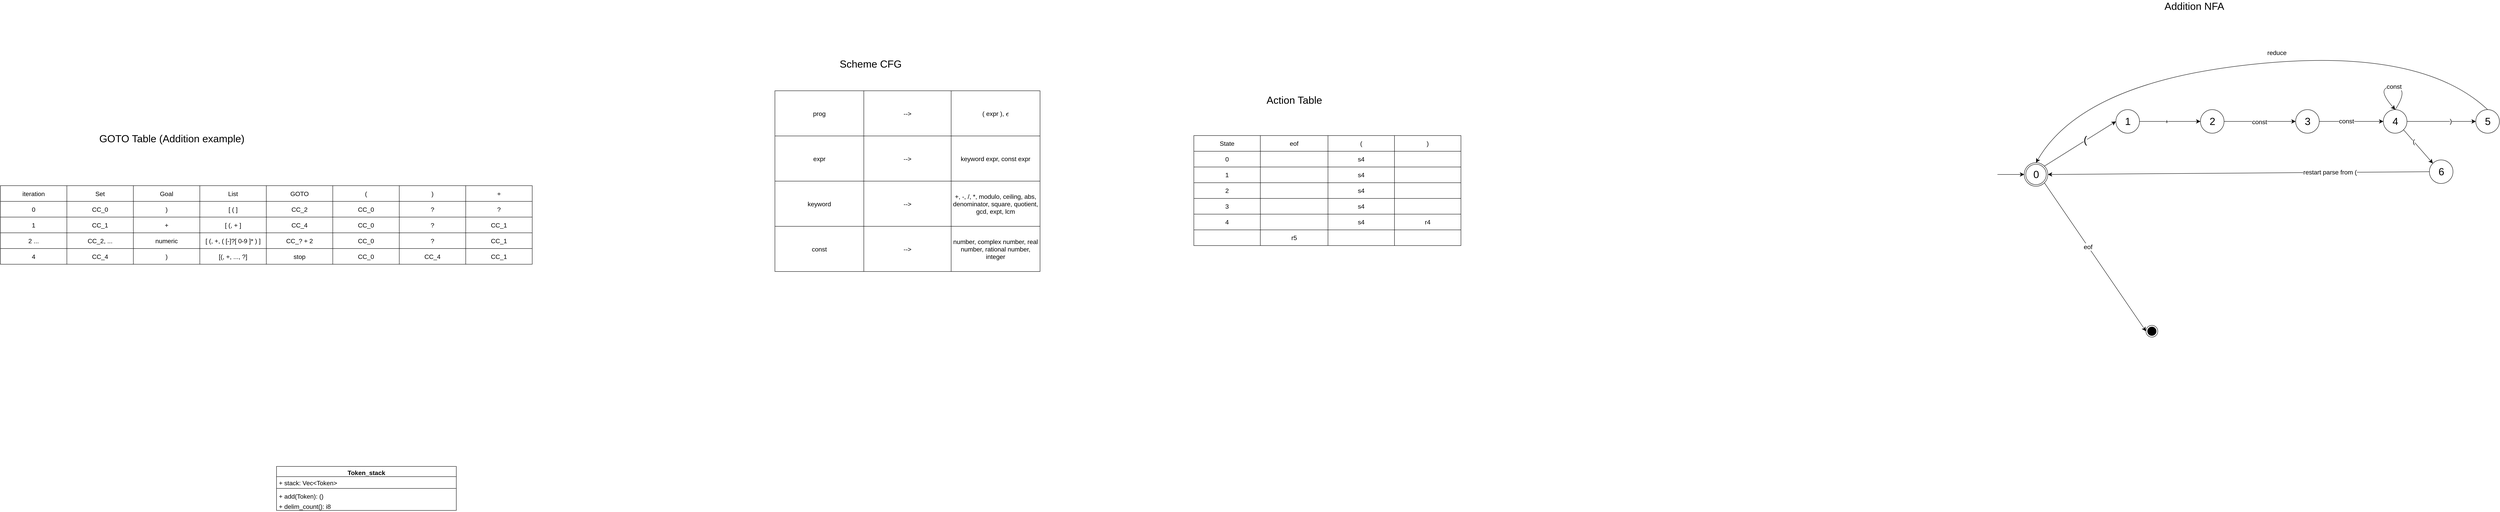 <mxfile version="20.8.16" type="device"><diagram name="Page-1" id="0PnrRARyoLUl8HwoiBnH"><mxGraphModel dx="4410" dy="1734" grid="0" gridSize="10" guides="1" tooltips="1" connect="1" arrows="1" fold="1" page="0" pageScale="1" pageWidth="850" pageHeight="1100" math="1" shadow="0"><root><mxCell id="0"/><mxCell id="1" parent="0"/><mxCell id="QZQaSFB7_D9CMIv8ihv6-2" value="" style="shape=table;startSize=0;container=1;collapsible=0;childLayout=tableLayout;fontSize=16;" parent="1" vertex="1"><mxGeometry x="-258" y="-157" width="679" height="280" as="geometry"/></mxCell><mxCell id="QZQaSFB7_D9CMIv8ihv6-3" value="" style="shape=tableRow;horizontal=0;startSize=0;swimlaneHead=0;swimlaneBody=0;strokeColor=inherit;top=0;left=0;bottom=0;right=0;collapsible=0;dropTarget=0;fillColor=none;points=[[0,0.5],[1,0.5]];portConstraint=eastwest;fontSize=16;" parent="QZQaSFB7_D9CMIv8ihv6-2" vertex="1"><mxGeometry width="679" height="40" as="geometry"/></mxCell><mxCell id="QZQaSFB7_D9CMIv8ihv6-4" value="State" style="shape=partialRectangle;html=1;whiteSpace=wrap;connectable=0;strokeColor=inherit;overflow=hidden;fillColor=none;top=0;left=0;bottom=0;right=0;pointerEvents=1;fontSize=16;" parent="QZQaSFB7_D9CMIv8ihv6-3" vertex="1"><mxGeometry width="169" height="40" as="geometry"><mxRectangle width="169" height="40" as="alternateBounds"/></mxGeometry></mxCell><mxCell id="QZQaSFB7_D9CMIv8ihv6-5" value="eof" style="shape=partialRectangle;html=1;whiteSpace=wrap;connectable=0;strokeColor=inherit;overflow=hidden;fillColor=none;top=0;left=0;bottom=0;right=0;pointerEvents=1;fontSize=16;" parent="QZQaSFB7_D9CMIv8ihv6-3" vertex="1"><mxGeometry x="169" width="172" height="40" as="geometry"><mxRectangle width="172" height="40" as="alternateBounds"/></mxGeometry></mxCell><mxCell id="QZQaSFB7_D9CMIv8ihv6-6" value="(" style="shape=partialRectangle;html=1;whiteSpace=wrap;connectable=0;strokeColor=inherit;overflow=hidden;fillColor=none;top=0;left=0;bottom=0;right=0;pointerEvents=1;fontSize=16;" parent="QZQaSFB7_D9CMIv8ihv6-3" vertex="1"><mxGeometry x="341" width="169" height="40" as="geometry"><mxRectangle width="169" height="40" as="alternateBounds"/></mxGeometry></mxCell><mxCell id="QZQaSFB7_D9CMIv8ihv6-62" value=")" style="shape=partialRectangle;html=1;whiteSpace=wrap;connectable=0;strokeColor=inherit;overflow=hidden;fillColor=none;top=0;left=0;bottom=0;right=0;pointerEvents=1;fontSize=16;" parent="QZQaSFB7_D9CMIv8ihv6-3" vertex="1"><mxGeometry x="510" width="169" height="40" as="geometry"><mxRectangle width="169" height="40" as="alternateBounds"/></mxGeometry></mxCell><mxCell id="QZQaSFB7_D9CMIv8ihv6-7" value="" style="shape=tableRow;horizontal=0;startSize=0;swimlaneHead=0;swimlaneBody=0;strokeColor=inherit;top=0;left=0;bottom=0;right=0;collapsible=0;dropTarget=0;fillColor=none;points=[[0,0.5],[1,0.5]];portConstraint=eastwest;fontSize=16;" parent="QZQaSFB7_D9CMIv8ihv6-2" vertex="1"><mxGeometry y="40" width="679" height="40" as="geometry"/></mxCell><mxCell id="QZQaSFB7_D9CMIv8ihv6-8" value="0" style="shape=partialRectangle;html=1;whiteSpace=wrap;connectable=0;strokeColor=inherit;overflow=hidden;fillColor=none;top=0;left=0;bottom=0;right=0;pointerEvents=1;fontSize=16;" parent="QZQaSFB7_D9CMIv8ihv6-7" vertex="1"><mxGeometry width="169" height="40" as="geometry"><mxRectangle width="169" height="40" as="alternateBounds"/></mxGeometry></mxCell><mxCell id="QZQaSFB7_D9CMIv8ihv6-9" value="" style="shape=partialRectangle;html=1;whiteSpace=wrap;connectable=0;strokeColor=inherit;overflow=hidden;fillColor=none;top=0;left=0;bottom=0;right=0;pointerEvents=1;fontSize=16;" parent="QZQaSFB7_D9CMIv8ihv6-7" vertex="1"><mxGeometry x="169" width="172" height="40" as="geometry"><mxRectangle width="172" height="40" as="alternateBounds"/></mxGeometry></mxCell><mxCell id="QZQaSFB7_D9CMIv8ihv6-10" value="s4" style="shape=partialRectangle;html=1;whiteSpace=wrap;connectable=0;strokeColor=inherit;overflow=hidden;fillColor=none;top=0;left=0;bottom=0;right=0;pointerEvents=1;fontSize=16;" parent="QZQaSFB7_D9CMIv8ihv6-7" vertex="1"><mxGeometry x="341" width="169" height="40" as="geometry"><mxRectangle width="169" height="40" as="alternateBounds"/></mxGeometry></mxCell><mxCell id="QZQaSFB7_D9CMIv8ihv6-63" value="" style="shape=partialRectangle;html=1;whiteSpace=wrap;connectable=0;strokeColor=inherit;overflow=hidden;fillColor=none;top=0;left=0;bottom=0;right=0;pointerEvents=1;fontSize=16;" parent="QZQaSFB7_D9CMIv8ihv6-7" vertex="1"><mxGeometry x="510" width="169" height="40" as="geometry"><mxRectangle width="169" height="40" as="alternateBounds"/></mxGeometry></mxCell><mxCell id="QZQaSFB7_D9CMIv8ihv6-11" value="" style="shape=tableRow;horizontal=0;startSize=0;swimlaneHead=0;swimlaneBody=0;strokeColor=inherit;top=0;left=0;bottom=0;right=0;collapsible=0;dropTarget=0;fillColor=none;points=[[0,0.5],[1,0.5]];portConstraint=eastwest;fontSize=16;" parent="QZQaSFB7_D9CMIv8ihv6-2" vertex="1"><mxGeometry y="80" width="679" height="40" as="geometry"/></mxCell><mxCell id="QZQaSFB7_D9CMIv8ihv6-12" value="1" style="shape=partialRectangle;html=1;whiteSpace=wrap;connectable=0;strokeColor=inherit;overflow=hidden;fillColor=none;top=0;left=0;bottom=0;right=0;pointerEvents=1;fontSize=16;" parent="QZQaSFB7_D9CMIv8ihv6-11" vertex="1"><mxGeometry width="169" height="40" as="geometry"><mxRectangle width="169" height="40" as="alternateBounds"/></mxGeometry></mxCell><mxCell id="QZQaSFB7_D9CMIv8ihv6-13" value="" style="shape=partialRectangle;html=1;whiteSpace=wrap;connectable=0;strokeColor=inherit;overflow=hidden;fillColor=none;top=0;left=0;bottom=0;right=0;pointerEvents=1;fontSize=16;" parent="QZQaSFB7_D9CMIv8ihv6-11" vertex="1"><mxGeometry x="169" width="172" height="40" as="geometry"><mxRectangle width="172" height="40" as="alternateBounds"/></mxGeometry></mxCell><mxCell id="QZQaSFB7_D9CMIv8ihv6-14" value="s4" style="shape=partialRectangle;html=1;whiteSpace=wrap;connectable=0;strokeColor=inherit;overflow=hidden;fillColor=none;top=0;left=0;bottom=0;right=0;pointerEvents=1;fontSize=16;" parent="QZQaSFB7_D9CMIv8ihv6-11" vertex="1"><mxGeometry x="341" width="169" height="40" as="geometry"><mxRectangle width="169" height="40" as="alternateBounds"/></mxGeometry></mxCell><mxCell id="QZQaSFB7_D9CMIv8ihv6-64" value="" style="shape=partialRectangle;html=1;whiteSpace=wrap;connectable=0;strokeColor=inherit;overflow=hidden;fillColor=none;top=0;left=0;bottom=0;right=0;pointerEvents=1;fontSize=16;" parent="QZQaSFB7_D9CMIv8ihv6-11" vertex="1"><mxGeometry x="510" width="169" height="40" as="geometry"><mxRectangle width="169" height="40" as="alternateBounds"/></mxGeometry></mxCell><mxCell id="QZQaSFB7_D9CMIv8ihv6-15" style="shape=tableRow;horizontal=0;startSize=0;swimlaneHead=0;swimlaneBody=0;strokeColor=inherit;top=0;left=0;bottom=0;right=0;collapsible=0;dropTarget=0;fillColor=none;points=[[0,0.5],[1,0.5]];portConstraint=eastwest;fontSize=16;" parent="QZQaSFB7_D9CMIv8ihv6-2" vertex="1"><mxGeometry y="120" width="679" height="40" as="geometry"/></mxCell><mxCell id="QZQaSFB7_D9CMIv8ihv6-16" value="2" style="shape=partialRectangle;html=1;whiteSpace=wrap;connectable=0;strokeColor=inherit;overflow=hidden;fillColor=none;top=0;left=0;bottom=0;right=0;pointerEvents=1;fontSize=16;" parent="QZQaSFB7_D9CMIv8ihv6-15" vertex="1"><mxGeometry width="169" height="40" as="geometry"><mxRectangle width="169" height="40" as="alternateBounds"/></mxGeometry></mxCell><mxCell id="QZQaSFB7_D9CMIv8ihv6-17" value="" style="shape=partialRectangle;html=1;whiteSpace=wrap;connectable=0;strokeColor=inherit;overflow=hidden;fillColor=none;top=0;left=0;bottom=0;right=0;pointerEvents=1;fontSize=16;" parent="QZQaSFB7_D9CMIv8ihv6-15" vertex="1"><mxGeometry x="169" width="172" height="40" as="geometry"><mxRectangle width="172" height="40" as="alternateBounds"/></mxGeometry></mxCell><mxCell id="QZQaSFB7_D9CMIv8ihv6-18" value="s4" style="shape=partialRectangle;html=1;whiteSpace=wrap;connectable=0;strokeColor=inherit;overflow=hidden;fillColor=none;top=0;left=0;bottom=0;right=0;pointerEvents=1;fontSize=16;" parent="QZQaSFB7_D9CMIv8ihv6-15" vertex="1"><mxGeometry x="341" width="169" height="40" as="geometry"><mxRectangle width="169" height="40" as="alternateBounds"/></mxGeometry></mxCell><mxCell id="QZQaSFB7_D9CMIv8ihv6-65" style="shape=partialRectangle;html=1;whiteSpace=wrap;connectable=0;strokeColor=inherit;overflow=hidden;fillColor=none;top=0;left=0;bottom=0;right=0;pointerEvents=1;fontSize=16;" parent="QZQaSFB7_D9CMIv8ihv6-15" vertex="1"><mxGeometry x="510" width="169" height="40" as="geometry"><mxRectangle width="169" height="40" as="alternateBounds"/></mxGeometry></mxCell><mxCell id="QZQaSFB7_D9CMIv8ihv6-57" style="shape=tableRow;horizontal=0;startSize=0;swimlaneHead=0;swimlaneBody=0;strokeColor=inherit;top=0;left=0;bottom=0;right=0;collapsible=0;dropTarget=0;fillColor=none;points=[[0,0.5],[1,0.5]];portConstraint=eastwest;fontSize=16;" parent="QZQaSFB7_D9CMIv8ihv6-2" vertex="1"><mxGeometry y="160" width="679" height="40" as="geometry"/></mxCell><mxCell id="QZQaSFB7_D9CMIv8ihv6-58" value="3" style="shape=partialRectangle;html=1;whiteSpace=wrap;connectable=0;strokeColor=inherit;overflow=hidden;fillColor=none;top=0;left=0;bottom=0;right=0;pointerEvents=1;fontSize=16;" parent="QZQaSFB7_D9CMIv8ihv6-57" vertex="1"><mxGeometry width="169" height="40" as="geometry"><mxRectangle width="169" height="40" as="alternateBounds"/></mxGeometry></mxCell><mxCell id="QZQaSFB7_D9CMIv8ihv6-59" value="" style="shape=partialRectangle;html=1;whiteSpace=wrap;connectable=0;strokeColor=inherit;overflow=hidden;fillColor=none;top=0;left=0;bottom=0;right=0;pointerEvents=1;fontSize=16;" parent="QZQaSFB7_D9CMIv8ihv6-57" vertex="1"><mxGeometry x="169" width="172" height="40" as="geometry"><mxRectangle width="172" height="40" as="alternateBounds"/></mxGeometry></mxCell><mxCell id="QZQaSFB7_D9CMIv8ihv6-60" value="s4" style="shape=partialRectangle;html=1;whiteSpace=wrap;connectable=0;strokeColor=inherit;overflow=hidden;fillColor=none;top=0;left=0;bottom=0;right=0;pointerEvents=1;fontSize=16;" parent="QZQaSFB7_D9CMIv8ihv6-57" vertex="1"><mxGeometry x="341" width="169" height="40" as="geometry"><mxRectangle width="169" height="40" as="alternateBounds"/></mxGeometry></mxCell><mxCell id="QZQaSFB7_D9CMIv8ihv6-66" style="shape=partialRectangle;html=1;whiteSpace=wrap;connectable=0;strokeColor=inherit;overflow=hidden;fillColor=none;top=0;left=0;bottom=0;right=0;pointerEvents=1;fontSize=16;" parent="QZQaSFB7_D9CMIv8ihv6-57" vertex="1"><mxGeometry x="510" width="169" height="40" as="geometry"><mxRectangle width="169" height="40" as="alternateBounds"/></mxGeometry></mxCell><mxCell id="QZQaSFB7_D9CMIv8ihv6-88" style="shape=tableRow;horizontal=0;startSize=0;swimlaneHead=0;swimlaneBody=0;strokeColor=inherit;top=0;left=0;bottom=0;right=0;collapsible=0;dropTarget=0;fillColor=none;points=[[0,0.5],[1,0.5]];portConstraint=eastwest;fontSize=16;" parent="QZQaSFB7_D9CMIv8ihv6-2" vertex="1"><mxGeometry y="200" width="679" height="40" as="geometry"/></mxCell><mxCell id="QZQaSFB7_D9CMIv8ihv6-89" value="4" style="shape=partialRectangle;html=1;whiteSpace=wrap;connectable=0;strokeColor=inherit;overflow=hidden;fillColor=none;top=0;left=0;bottom=0;right=0;pointerEvents=1;fontSize=16;" parent="QZQaSFB7_D9CMIv8ihv6-88" vertex="1"><mxGeometry width="169" height="40" as="geometry"><mxRectangle width="169" height="40" as="alternateBounds"/></mxGeometry></mxCell><mxCell id="QZQaSFB7_D9CMIv8ihv6-90" style="shape=partialRectangle;html=1;whiteSpace=wrap;connectable=0;strokeColor=inherit;overflow=hidden;fillColor=none;top=0;left=0;bottom=0;right=0;pointerEvents=1;fontSize=16;" parent="QZQaSFB7_D9CMIv8ihv6-88" vertex="1"><mxGeometry x="169" width="172" height="40" as="geometry"><mxRectangle width="172" height="40" as="alternateBounds"/></mxGeometry></mxCell><mxCell id="QZQaSFB7_D9CMIv8ihv6-91" value="s4" style="shape=partialRectangle;html=1;whiteSpace=wrap;connectable=0;strokeColor=inherit;overflow=hidden;fillColor=none;top=0;left=0;bottom=0;right=0;pointerEvents=1;fontSize=16;" parent="QZQaSFB7_D9CMIv8ihv6-88" vertex="1"><mxGeometry x="341" width="169" height="40" as="geometry"><mxRectangle width="169" height="40" as="alternateBounds"/></mxGeometry></mxCell><mxCell id="QZQaSFB7_D9CMIv8ihv6-92" value="r4" style="shape=partialRectangle;html=1;whiteSpace=wrap;connectable=0;strokeColor=inherit;overflow=hidden;fillColor=none;top=0;left=0;bottom=0;right=0;pointerEvents=1;fontSize=16;" parent="QZQaSFB7_D9CMIv8ihv6-88" vertex="1"><mxGeometry x="510" width="169" height="40" as="geometry"><mxRectangle width="169" height="40" as="alternateBounds"/></mxGeometry></mxCell><mxCell id="QZQaSFB7_D9CMIv8ihv6-125" style="shape=tableRow;horizontal=0;startSize=0;swimlaneHead=0;swimlaneBody=0;strokeColor=inherit;top=0;left=0;bottom=0;right=0;collapsible=0;dropTarget=0;fillColor=none;points=[[0,0.5],[1,0.5]];portConstraint=eastwest;fontSize=16;" parent="QZQaSFB7_D9CMIv8ihv6-2" vertex="1"><mxGeometry y="240" width="679" height="40" as="geometry"/></mxCell><mxCell id="QZQaSFB7_D9CMIv8ihv6-126" style="shape=partialRectangle;html=1;whiteSpace=wrap;connectable=0;strokeColor=inherit;overflow=hidden;fillColor=none;top=0;left=0;bottom=0;right=0;pointerEvents=1;fontSize=16;" parent="QZQaSFB7_D9CMIv8ihv6-125" vertex="1"><mxGeometry width="169" height="40" as="geometry"><mxRectangle width="169" height="40" as="alternateBounds"/></mxGeometry></mxCell><mxCell id="QZQaSFB7_D9CMIv8ihv6-127" value="r5" style="shape=partialRectangle;html=1;whiteSpace=wrap;connectable=0;strokeColor=inherit;overflow=hidden;fillColor=none;top=0;left=0;bottom=0;right=0;pointerEvents=1;fontSize=16;" parent="QZQaSFB7_D9CMIv8ihv6-125" vertex="1"><mxGeometry x="169" width="172" height="40" as="geometry"><mxRectangle width="172" height="40" as="alternateBounds"/></mxGeometry></mxCell><mxCell id="QZQaSFB7_D9CMIv8ihv6-128" style="shape=partialRectangle;html=1;whiteSpace=wrap;connectable=0;strokeColor=inherit;overflow=hidden;fillColor=none;top=0;left=0;bottom=0;right=0;pointerEvents=1;fontSize=16;" parent="QZQaSFB7_D9CMIv8ihv6-125" vertex="1"><mxGeometry x="341" width="169" height="40" as="geometry"><mxRectangle width="169" height="40" as="alternateBounds"/></mxGeometry></mxCell><mxCell id="QZQaSFB7_D9CMIv8ihv6-129" style="shape=partialRectangle;html=1;whiteSpace=wrap;connectable=0;strokeColor=inherit;overflow=hidden;fillColor=none;top=0;left=0;bottom=0;right=0;pointerEvents=1;fontSize=16;" parent="QZQaSFB7_D9CMIv8ihv6-125" vertex="1"><mxGeometry x="510" width="169" height="40" as="geometry"><mxRectangle width="169" height="40" as="alternateBounds"/></mxGeometry></mxCell><mxCell id="QZQaSFB7_D9CMIv8ihv6-19" value="Addition NFA" style="text;html=1;strokeColor=none;fillColor=none;align=center;verticalAlign=middle;whiteSpace=wrap;rounded=0;fontSize=26;" parent="1" vertex="1"><mxGeometry x="2186" y="-501" width="199" height="30" as="geometry"/></mxCell><mxCell id="QZQaSFB7_D9CMIv8ihv6-25" style="edgeStyle=none;curved=1;rounded=0;orthogonalLoop=1;jettySize=auto;html=1;exitX=1;exitY=0;exitDx=0;exitDy=0;entryX=0;entryY=0.5;entryDx=0;entryDy=0;fontSize=26;startSize=8;endSize=8;" parent="1" source="QZQaSFB7_D9CMIv8ihv6-21" target="QZQaSFB7_D9CMIv8ihv6-24" edge="1"><mxGeometry relative="1" as="geometry"/></mxCell><mxCell id="QZQaSFB7_D9CMIv8ihv6-26" value="(" style="edgeLabel;html=1;align=center;verticalAlign=middle;resizable=0;points=[];fontSize=26;" parent="QZQaSFB7_D9CMIv8ihv6-25" vertex="1" connectable="0"><mxGeometry x="0.147" y="2" relative="1" as="geometry"><mxPoint as="offset"/></mxGeometry></mxCell><mxCell id="QZQaSFB7_D9CMIv8ihv6-28" style="edgeStyle=none;curved=1;rounded=0;orthogonalLoop=1;jettySize=auto;html=1;exitX=1;exitY=1;exitDx=0;exitDy=0;entryX=0;entryY=0.5;entryDx=0;entryDy=0;fontSize=26;startSize=8;endSize=8;" parent="1" source="QZQaSFB7_D9CMIv8ihv6-21" target="QZQaSFB7_D9CMIv8ihv6-27" edge="1"><mxGeometry relative="1" as="geometry"/></mxCell><mxCell id="QZQaSFB7_D9CMIv8ihv6-77" value="eof" style="edgeLabel;html=1;align=center;verticalAlign=middle;resizable=0;points=[];fontSize=16;" parent="QZQaSFB7_D9CMIv8ihv6-28" vertex="1" connectable="0"><mxGeometry x="-0.142" relative="1" as="geometry"><mxPoint as="offset"/></mxGeometry></mxCell><mxCell id="QZQaSFB7_D9CMIv8ihv6-21" value="0" style="ellipse;shape=doubleEllipse;html=1;dashed=0;whitespace=wrap;aspect=fixed;fontSize=26;" parent="1" vertex="1"><mxGeometry x="1853" y="-88" width="60" height="60" as="geometry"/></mxCell><mxCell id="QZQaSFB7_D9CMIv8ihv6-23" value="" style="endArrow=classic;html=1;rounded=0;fontSize=26;startSize=8;endSize=8;curved=1;entryX=0;entryY=0.5;entryDx=0;entryDy=0;" parent="1" target="QZQaSFB7_D9CMIv8ihv6-21" edge="1"><mxGeometry width="50" height="50" relative="1" as="geometry"><mxPoint x="1785" y="-58" as="sourcePoint"/><mxPoint x="2255" y="30" as="targetPoint"/></mxGeometry></mxCell><mxCell id="QZQaSFB7_D9CMIv8ihv6-31" style="edgeStyle=none;curved=1;rounded=0;orthogonalLoop=1;jettySize=auto;html=1;exitX=1;exitY=0.5;exitDx=0;exitDy=0;entryX=0;entryY=0.5;entryDx=0;entryDy=0;fontSize=26;startSize=8;endSize=8;" parent="1" source="QZQaSFB7_D9CMIv8ihv6-24" target="QZQaSFB7_D9CMIv8ihv6-30" edge="1"><mxGeometry relative="1" as="geometry"/></mxCell><mxCell id="QZQaSFB7_D9CMIv8ihv6-68" value="+" style="edgeLabel;html=1;align=center;verticalAlign=middle;resizable=0;points=[];fontSize=16;" parent="QZQaSFB7_D9CMIv8ihv6-31" vertex="1" connectable="0"><mxGeometry x="-0.107" relative="1" as="geometry"><mxPoint as="offset"/></mxGeometry></mxCell><mxCell id="QZQaSFB7_D9CMIv8ihv6-24" value="1" style="shape=ellipse;html=1;dashed=0;whitespace=wrap;aspect=fixed;perimeter=ellipsePerimeter;fontSize=26;" parent="1" vertex="1"><mxGeometry x="2086" y="-223" width="60" height="60" as="geometry"/></mxCell><mxCell id="QZQaSFB7_D9CMIv8ihv6-27" value="" style="ellipse;html=1;shape=endState;fillColor=strokeColor;fontSize=26;" parent="1" vertex="1"><mxGeometry x="2162.5" y="326" width="30" height="30" as="geometry"/></mxCell><mxCell id="QZQaSFB7_D9CMIv8ihv6-70" style="edgeStyle=none;curved=1;rounded=0;orthogonalLoop=1;jettySize=auto;html=1;exitX=1;exitY=0.5;exitDx=0;exitDy=0;fontSize=12;startSize=8;endSize=8;entryX=0;entryY=0.5;entryDx=0;entryDy=0;" parent="1" source="QZQaSFB7_D9CMIv8ihv6-30" target="QZQaSFB7_D9CMIv8ihv6-85" edge="1"><mxGeometry relative="1" as="geometry"><mxPoint x="2504" y="-246" as="targetPoint"/></mxGeometry></mxCell><mxCell id="QZQaSFB7_D9CMIv8ihv6-71" value="const" style="edgeLabel;html=1;align=center;verticalAlign=middle;resizable=0;points=[];fontSize=16;" parent="QZQaSFB7_D9CMIv8ihv6-70" vertex="1" connectable="0"><mxGeometry x="-0.01" y="-1" relative="1" as="geometry"><mxPoint as="offset"/></mxGeometry></mxCell><mxCell id="QZQaSFB7_D9CMIv8ihv6-30" value="2" style="shape=ellipse;html=1;dashed=0;whitespace=wrap;aspect=fixed;perimeter=ellipsePerimeter;fontSize=26;" parent="1" vertex="1"><mxGeometry x="2301" y="-223" width="60" height="60" as="geometry"/></mxCell><mxCell id="QZQaSFB7_D9CMIv8ihv6-32" value="Scheme CFG" style="text;html=1;strokeColor=none;fillColor=none;align=center;verticalAlign=middle;whiteSpace=wrap;rounded=0;fontSize=26;" parent="1" vertex="1"><mxGeometry x="-1179.5" y="-354" width="199" height="30" as="geometry"/></mxCell><mxCell id="QZQaSFB7_D9CMIv8ihv6-40" value="" style="shape=table;startSize=0;container=1;collapsible=0;childLayout=tableLayout;fontSize=16;" parent="1" vertex="1"><mxGeometry x="-1323" y="-271" width="674" height="460" as="geometry"/></mxCell><mxCell id="QZQaSFB7_D9CMIv8ihv6-41" value="" style="shape=tableRow;horizontal=0;startSize=0;swimlaneHead=0;swimlaneBody=0;strokeColor=inherit;top=0;left=0;bottom=0;right=0;collapsible=0;dropTarget=0;fillColor=none;points=[[0,0.5],[1,0.5]];portConstraint=eastwest;fontSize=16;" parent="QZQaSFB7_D9CMIv8ihv6-40" vertex="1"><mxGeometry width="674" height="115" as="geometry"/></mxCell><mxCell id="QZQaSFB7_D9CMIv8ihv6-42" value="prog" style="shape=partialRectangle;html=1;whiteSpace=wrap;connectable=0;strokeColor=inherit;overflow=hidden;fillColor=none;top=0;left=0;bottom=0;right=0;pointerEvents=1;fontSize=16;" parent="QZQaSFB7_D9CMIv8ihv6-41" vertex="1"><mxGeometry width="226" height="115" as="geometry"><mxRectangle width="226" height="115" as="alternateBounds"/></mxGeometry></mxCell><mxCell id="QZQaSFB7_D9CMIv8ihv6-43" value="--&amp;gt;" style="shape=partialRectangle;html=1;whiteSpace=wrap;connectable=0;strokeColor=inherit;overflow=hidden;fillColor=none;top=0;left=0;bottom=0;right=0;pointerEvents=1;fontSize=16;" parent="QZQaSFB7_D9CMIv8ihv6-41" vertex="1"><mxGeometry x="226" width="222" height="115" as="geometry"><mxRectangle width="222" height="115" as="alternateBounds"/></mxGeometry></mxCell><mxCell id="QZQaSFB7_D9CMIv8ihv6-44" value="( expr ), \( \epsilon \)" style="shape=partialRectangle;html=1;whiteSpace=wrap;connectable=0;strokeColor=inherit;overflow=hidden;fillColor=none;top=0;left=0;bottom=0;right=0;pointerEvents=1;fontSize=16;" parent="QZQaSFB7_D9CMIv8ihv6-41" vertex="1"><mxGeometry x="448" width="226" height="115" as="geometry"><mxRectangle width="226" height="115" as="alternateBounds"/></mxGeometry></mxCell><mxCell id="QZQaSFB7_D9CMIv8ihv6-45" value="" style="shape=tableRow;horizontal=0;startSize=0;swimlaneHead=0;swimlaneBody=0;strokeColor=inherit;top=0;left=0;bottom=0;right=0;collapsible=0;dropTarget=0;fillColor=none;points=[[0,0.5],[1,0.5]];portConstraint=eastwest;fontSize=16;" parent="QZQaSFB7_D9CMIv8ihv6-40" vertex="1"><mxGeometry y="115" width="674" height="115" as="geometry"/></mxCell><mxCell id="QZQaSFB7_D9CMIv8ihv6-46" value="expr" style="shape=partialRectangle;html=1;whiteSpace=wrap;connectable=0;strokeColor=inherit;overflow=hidden;fillColor=none;top=0;left=0;bottom=0;right=0;pointerEvents=1;fontSize=16;" parent="QZQaSFB7_D9CMIv8ihv6-45" vertex="1"><mxGeometry width="226" height="115" as="geometry"><mxRectangle width="226" height="115" as="alternateBounds"/></mxGeometry></mxCell><mxCell id="QZQaSFB7_D9CMIv8ihv6-47" value="--&amp;gt;" style="shape=partialRectangle;html=1;whiteSpace=wrap;connectable=0;strokeColor=inherit;overflow=hidden;fillColor=none;top=0;left=0;bottom=0;right=0;pointerEvents=1;fontSize=16;" parent="QZQaSFB7_D9CMIv8ihv6-45" vertex="1"><mxGeometry x="226" width="222" height="115" as="geometry"><mxRectangle width="222" height="115" as="alternateBounds"/></mxGeometry></mxCell><mxCell id="QZQaSFB7_D9CMIv8ihv6-48" value="keyword expr, const expr" style="shape=partialRectangle;html=1;whiteSpace=wrap;connectable=0;strokeColor=inherit;overflow=hidden;fillColor=none;top=0;left=0;bottom=0;right=0;pointerEvents=1;fontSize=16;" parent="QZQaSFB7_D9CMIv8ihv6-45" vertex="1"><mxGeometry x="448" width="226" height="115" as="geometry"><mxRectangle width="226" height="115" as="alternateBounds"/></mxGeometry></mxCell><mxCell id="QZQaSFB7_D9CMIv8ihv6-49" value="" style="shape=tableRow;horizontal=0;startSize=0;swimlaneHead=0;swimlaneBody=0;strokeColor=inherit;top=0;left=0;bottom=0;right=0;collapsible=0;dropTarget=0;fillColor=none;points=[[0,0.5],[1,0.5]];portConstraint=eastwest;fontSize=16;" parent="QZQaSFB7_D9CMIv8ihv6-40" vertex="1"><mxGeometry y="230" width="674" height="115" as="geometry"/></mxCell><mxCell id="QZQaSFB7_D9CMIv8ihv6-50" value="keyword" style="shape=partialRectangle;html=1;whiteSpace=wrap;connectable=0;strokeColor=inherit;overflow=hidden;fillColor=none;top=0;left=0;bottom=0;right=0;pointerEvents=1;fontSize=16;" parent="QZQaSFB7_D9CMIv8ihv6-49" vertex="1"><mxGeometry width="226" height="115" as="geometry"><mxRectangle width="226" height="115" as="alternateBounds"/></mxGeometry></mxCell><mxCell id="QZQaSFB7_D9CMIv8ihv6-51" value="--&amp;gt;" style="shape=partialRectangle;html=1;whiteSpace=wrap;connectable=0;strokeColor=inherit;overflow=hidden;fillColor=none;top=0;left=0;bottom=0;right=0;pointerEvents=1;fontSize=16;" parent="QZQaSFB7_D9CMIv8ihv6-49" vertex="1"><mxGeometry x="226" width="222" height="115" as="geometry"><mxRectangle width="222" height="115" as="alternateBounds"/></mxGeometry></mxCell><mxCell id="QZQaSFB7_D9CMIv8ihv6-52" value="+, -, /, *, modulo, ceiling, abs, denominator, square, quotient, gcd, expt, lcm" style="shape=partialRectangle;html=1;whiteSpace=wrap;connectable=0;strokeColor=inherit;overflow=hidden;fillColor=none;top=0;left=0;bottom=0;right=0;pointerEvents=1;fontSize=16;" parent="QZQaSFB7_D9CMIv8ihv6-49" vertex="1"><mxGeometry x="448" width="226" height="115" as="geometry"><mxRectangle width="226" height="115" as="alternateBounds"/></mxGeometry></mxCell><mxCell id="QZQaSFB7_D9CMIv8ihv6-53" style="shape=tableRow;horizontal=0;startSize=0;swimlaneHead=0;swimlaneBody=0;strokeColor=inherit;top=0;left=0;bottom=0;right=0;collapsible=0;dropTarget=0;fillColor=none;points=[[0,0.5],[1,0.5]];portConstraint=eastwest;fontSize=16;" parent="QZQaSFB7_D9CMIv8ihv6-40" vertex="1"><mxGeometry y="345" width="674" height="115" as="geometry"/></mxCell><mxCell id="QZQaSFB7_D9CMIv8ihv6-54" value="const" style="shape=partialRectangle;html=1;whiteSpace=wrap;connectable=0;strokeColor=inherit;overflow=hidden;fillColor=none;top=0;left=0;bottom=0;right=0;pointerEvents=1;fontSize=16;" parent="QZQaSFB7_D9CMIv8ihv6-53" vertex="1"><mxGeometry width="226" height="115" as="geometry"><mxRectangle width="226" height="115" as="alternateBounds"/></mxGeometry></mxCell><mxCell id="QZQaSFB7_D9CMIv8ihv6-55" value="--&amp;gt;" style="shape=partialRectangle;html=1;whiteSpace=wrap;connectable=0;strokeColor=inherit;overflow=hidden;fillColor=none;top=0;left=0;bottom=0;right=0;pointerEvents=1;fontSize=16;" parent="QZQaSFB7_D9CMIv8ihv6-53" vertex="1"><mxGeometry x="226" width="222" height="115" as="geometry"><mxRectangle width="222" height="115" as="alternateBounds"/></mxGeometry></mxCell><mxCell id="QZQaSFB7_D9CMIv8ihv6-56" value="number, complex number, real number, rational number, integer" style="shape=partialRectangle;html=1;whiteSpace=wrap;connectable=0;strokeColor=inherit;overflow=hidden;fillColor=none;top=0;left=0;bottom=0;right=0;pointerEvents=1;fontSize=16;" parent="QZQaSFB7_D9CMIv8ihv6-53" vertex="1"><mxGeometry x="448" width="226" height="115" as="geometry"><mxRectangle width="226" height="115" as="alternateBounds"/></mxGeometry></mxCell><mxCell id="QZQaSFB7_D9CMIv8ihv6-61" value="Action Table" style="text;html=1;strokeColor=none;fillColor=none;align=center;verticalAlign=middle;whiteSpace=wrap;rounded=0;fontSize=26;" parent="1" vertex="1"><mxGeometry x="-102.5" y="-262" width="199" height="30" as="geometry"/></mxCell><mxCell id="QZQaSFB7_D9CMIv8ihv6-72" style="edgeStyle=none;curved=1;rounded=0;orthogonalLoop=1;jettySize=auto;html=1;exitX=0.5;exitY=0;exitDx=0;exitDy=0;fontSize=12;startSize=8;endSize=8;entryX=0.5;entryY=0;entryDx=0;entryDy=0;" parent="1" source="QZQaSFB7_D9CMIv8ihv6-69" target="QZQaSFB7_D9CMIv8ihv6-69" edge="1"><mxGeometry relative="1" as="geometry"><mxPoint x="2547.759" y="-292.828" as="targetPoint"/><Array as="points"><mxPoint x="2834" y="-281"/><mxPoint x="2745" y="-281"/></Array></mxGeometry></mxCell><mxCell id="QZQaSFB7_D9CMIv8ihv6-73" value="const" style="edgeLabel;html=1;align=center;verticalAlign=middle;resizable=0;points=[];fontSize=16;" parent="QZQaSFB7_D9CMIv8ihv6-72" vertex="1" connectable="0"><mxGeometry x="-0.06" y="-1" relative="1" as="geometry"><mxPoint as="offset"/></mxGeometry></mxCell><mxCell id="QZQaSFB7_D9CMIv8ihv6-75" style="edgeStyle=none;curved=1;rounded=0;orthogonalLoop=1;jettySize=auto;html=1;exitX=1;exitY=0.5;exitDx=0;exitDy=0;entryX=0;entryY=0.5;entryDx=0;entryDy=0;fontSize=12;startSize=8;endSize=8;" parent="1" source="QZQaSFB7_D9CMIv8ihv6-69" target="QZQaSFB7_D9CMIv8ihv6-74" edge="1"><mxGeometry relative="1" as="geometry"/></mxCell><mxCell id="QZQaSFB7_D9CMIv8ihv6-76" value=")" style="edgeLabel;html=1;align=center;verticalAlign=middle;resizable=0;points=[];fontSize=16;" parent="QZQaSFB7_D9CMIv8ihv6-75" vertex="1" connectable="0"><mxGeometry x="0.266" y="1" relative="1" as="geometry"><mxPoint as="offset"/></mxGeometry></mxCell><mxCell id="QZQaSFB7_D9CMIv8ihv6-81" style="edgeStyle=none;curved=1;rounded=0;orthogonalLoop=1;jettySize=auto;html=1;exitX=1;exitY=1;exitDx=0;exitDy=0;entryX=0;entryY=0;entryDx=0;entryDy=0;fontSize=12;startSize=8;endSize=8;" parent="1" source="QZQaSFB7_D9CMIv8ihv6-69" target="QZQaSFB7_D9CMIv8ihv6-80" edge="1"><mxGeometry relative="1" as="geometry"/></mxCell><mxCell id="QZQaSFB7_D9CMIv8ihv6-82" value="(" style="edgeLabel;html=1;align=center;verticalAlign=middle;resizable=0;points=[];fontSize=16;" parent="QZQaSFB7_D9CMIv8ihv6-81" vertex="1" connectable="0"><mxGeometry x="-0.303" relative="1" as="geometry"><mxPoint as="offset"/></mxGeometry></mxCell><mxCell id="QZQaSFB7_D9CMIv8ihv6-69" value="4" style="shape=ellipse;html=1;dashed=0;whitespace=wrap;aspect=fixed;perimeter=ellipsePerimeter;fontSize=26;" parent="1" vertex="1"><mxGeometry x="2766" y="-223" width="60" height="60" as="geometry"/></mxCell><mxCell id="QZQaSFB7_D9CMIv8ihv6-78" style="edgeStyle=none;curved=1;rounded=0;orthogonalLoop=1;jettySize=auto;html=1;exitX=0.5;exitY=0;exitDx=0;exitDy=0;entryX=0.5;entryY=0;entryDx=0;entryDy=0;fontSize=12;startSize=8;endSize=8;" parent="1" source="QZQaSFB7_D9CMIv8ihv6-74" target="QZQaSFB7_D9CMIv8ihv6-21" edge="1"><mxGeometry relative="1" as="geometry"><Array as="points"><mxPoint x="2860" y="-384"/><mxPoint x="2001" y="-292"/></Array></mxGeometry></mxCell><mxCell id="QZQaSFB7_D9CMIv8ihv6-79" value="reduce" style="edgeLabel;html=1;align=center;verticalAlign=middle;resizable=0;points=[];fontSize=16;" parent="QZQaSFB7_D9CMIv8ihv6-78" vertex="1" connectable="0"><mxGeometry x="-0.101" y="-23" relative="1" as="geometry"><mxPoint as="offset"/></mxGeometry></mxCell><mxCell id="QZQaSFB7_D9CMIv8ihv6-74" value="5" style="shape=ellipse;html=1;dashed=0;whitespace=wrap;aspect=fixed;perimeter=ellipsePerimeter;fontSize=26;" parent="1" vertex="1"><mxGeometry x="3001" y="-223" width="60" height="60" as="geometry"/></mxCell><mxCell id="QZQaSFB7_D9CMIv8ihv6-83" style="edgeStyle=none;curved=1;rounded=0;orthogonalLoop=1;jettySize=auto;html=1;exitX=0;exitY=0.5;exitDx=0;exitDy=0;entryX=1;entryY=0.5;entryDx=0;entryDy=0;fontSize=12;startSize=8;endSize=8;" parent="1" source="QZQaSFB7_D9CMIv8ihv6-80" target="QZQaSFB7_D9CMIv8ihv6-21" edge="1"><mxGeometry relative="1" as="geometry"/></mxCell><mxCell id="QZQaSFB7_D9CMIv8ihv6-84" value="restart parse from (" style="edgeLabel;html=1;align=center;verticalAlign=middle;resizable=0;points=[];fontSize=16;" parent="QZQaSFB7_D9CMIv8ihv6-83" vertex="1" connectable="0"><mxGeometry x="-0.478" y="-1" relative="1" as="geometry"><mxPoint as="offset"/></mxGeometry></mxCell><mxCell id="QZQaSFB7_D9CMIv8ihv6-80" value="6" style="shape=ellipse;html=1;dashed=0;whitespace=wrap;aspect=fixed;perimeter=ellipsePerimeter;fontSize=26;" parent="1" vertex="1"><mxGeometry x="2883" y="-95" width="60" height="60" as="geometry"/></mxCell><mxCell id="QZQaSFB7_D9CMIv8ihv6-86" style="edgeStyle=none;curved=1;rounded=0;orthogonalLoop=1;jettySize=auto;html=1;exitX=1;exitY=0.5;exitDx=0;exitDy=0;entryX=0;entryY=0.5;entryDx=0;entryDy=0;fontSize=12;startSize=8;endSize=8;" parent="1" source="QZQaSFB7_D9CMIv8ihv6-85" target="QZQaSFB7_D9CMIv8ihv6-69" edge="1"><mxGeometry relative="1" as="geometry"/></mxCell><mxCell id="QZQaSFB7_D9CMIv8ihv6-87" value="const" style="edgeLabel;html=1;align=center;verticalAlign=middle;resizable=0;points=[];fontSize=16;" parent="QZQaSFB7_D9CMIv8ihv6-86" vertex="1" connectable="0"><mxGeometry x="-0.162" y="1" relative="1" as="geometry"><mxPoint as="offset"/></mxGeometry></mxCell><mxCell id="QZQaSFB7_D9CMIv8ihv6-85" value="3" style="shape=ellipse;html=1;dashed=0;whitespace=wrap;aspect=fixed;perimeter=ellipsePerimeter;fontSize=26;" parent="1" vertex="1"><mxGeometry x="2543" y="-223" width="60" height="60" as="geometry"/></mxCell><mxCell id="QZQaSFB7_D9CMIv8ihv6-93" value="GOTO Table (Addition example)" style="text;html=1;strokeColor=none;fillColor=none;align=center;verticalAlign=middle;whiteSpace=wrap;rounded=0;fontSize=26;" parent="1" vertex="1"><mxGeometry x="-3099" y="-164.5" width="486" height="30" as="geometry"/></mxCell><mxCell id="QZQaSFB7_D9CMIv8ihv6-94" value="" style="shape=table;startSize=0;container=1;collapsible=0;childLayout=tableLayout;fontSize=16;" parent="1" vertex="1"><mxGeometry x="-3292" y="-29.5" width="1352" height="200" as="geometry"/></mxCell><mxCell id="QZQaSFB7_D9CMIv8ihv6-95" value="" style="shape=tableRow;horizontal=0;startSize=0;swimlaneHead=0;swimlaneBody=0;strokeColor=inherit;top=0;left=0;bottom=0;right=0;collapsible=0;dropTarget=0;fillColor=none;points=[[0,0.5],[1,0.5]];portConstraint=eastwest;fontSize=16;" parent="QZQaSFB7_D9CMIv8ihv6-94" vertex="1"><mxGeometry width="1352" height="40" as="geometry"/></mxCell><mxCell id="QZQaSFB7_D9CMIv8ihv6-96" value="iteration" style="shape=partialRectangle;html=1;whiteSpace=wrap;connectable=0;strokeColor=inherit;overflow=hidden;fillColor=none;top=0;left=0;bottom=0;right=0;pointerEvents=1;fontSize=16;" parent="QZQaSFB7_D9CMIv8ihv6-95" vertex="1"><mxGeometry width="169" height="40" as="geometry"><mxRectangle width="169" height="40" as="alternateBounds"/></mxGeometry></mxCell><mxCell id="6AeijZAcaYmgPBIS9sfn-1" value="Set" style="shape=partialRectangle;html=1;whiteSpace=wrap;connectable=0;strokeColor=inherit;overflow=hidden;fillColor=none;top=0;left=0;bottom=0;right=0;pointerEvents=1;fontSize=16;" parent="QZQaSFB7_D9CMIv8ihv6-95" vertex="1"><mxGeometry x="169" width="169" height="40" as="geometry"><mxRectangle width="169" height="40" as="alternateBounds"/></mxGeometry></mxCell><mxCell id="6AeijZAcaYmgPBIS9sfn-4" value="Goal" style="shape=partialRectangle;html=1;whiteSpace=wrap;connectable=0;strokeColor=inherit;overflow=hidden;fillColor=none;top=0;left=0;bottom=0;right=0;pointerEvents=1;fontSize=16;" parent="QZQaSFB7_D9CMIv8ihv6-95" vertex="1"><mxGeometry x="338" width="169" height="40" as="geometry"><mxRectangle width="169" height="40" as="alternateBounds"/></mxGeometry></mxCell><mxCell id="6AeijZAcaYmgPBIS9sfn-7" value="List" style="shape=partialRectangle;html=1;whiteSpace=wrap;connectable=0;strokeColor=inherit;overflow=hidden;fillColor=none;top=0;left=0;bottom=0;right=0;pointerEvents=1;fontSize=16;" parent="QZQaSFB7_D9CMIv8ihv6-95" vertex="1"><mxGeometry x="507" width="169" height="40" as="geometry"><mxRectangle width="169" height="40" as="alternateBounds"/></mxGeometry></mxCell><mxCell id="6AeijZAcaYmgPBIS9sfn-27" value="GOTO" style="shape=partialRectangle;html=1;whiteSpace=wrap;connectable=0;strokeColor=inherit;overflow=hidden;fillColor=none;top=0;left=0;bottom=0;right=0;pointerEvents=1;fontSize=16;" parent="QZQaSFB7_D9CMIv8ihv6-95" vertex="1"><mxGeometry x="676" width="169" height="40" as="geometry"><mxRectangle width="169" height="40" as="alternateBounds"/></mxGeometry></mxCell><mxCell id="6AeijZAcaYmgPBIS9sfn-10" value="(" style="shape=partialRectangle;html=1;whiteSpace=wrap;connectable=0;strokeColor=inherit;overflow=hidden;fillColor=none;top=0;left=0;bottom=0;right=0;pointerEvents=1;fontSize=16;" parent="QZQaSFB7_D9CMIv8ihv6-95" vertex="1"><mxGeometry x="845" width="169" height="40" as="geometry"><mxRectangle width="169" height="40" as="alternateBounds"/></mxGeometry></mxCell><mxCell id="6AeijZAcaYmgPBIS9sfn-13" value=")" style="shape=partialRectangle;html=1;whiteSpace=wrap;connectable=0;strokeColor=inherit;overflow=hidden;fillColor=none;top=0;left=0;bottom=0;right=0;pointerEvents=1;fontSize=16;" parent="QZQaSFB7_D9CMIv8ihv6-95" vertex="1"><mxGeometry x="1014" width="169" height="40" as="geometry"><mxRectangle width="169" height="40" as="alternateBounds"/></mxGeometry></mxCell><mxCell id="6AeijZAcaYmgPBIS9sfn-23" value="+" style="shape=partialRectangle;html=1;whiteSpace=wrap;connectable=0;strokeColor=inherit;overflow=hidden;fillColor=none;top=0;left=0;bottom=0;right=0;pointerEvents=1;fontSize=16;" parent="QZQaSFB7_D9CMIv8ihv6-95" vertex="1"><mxGeometry x="1183" width="169" height="40" as="geometry"><mxRectangle width="169" height="40" as="alternateBounds"/></mxGeometry></mxCell><mxCell id="QZQaSFB7_D9CMIv8ihv6-100" value="" style="shape=tableRow;horizontal=0;startSize=0;swimlaneHead=0;swimlaneBody=0;strokeColor=inherit;top=0;left=0;bottom=0;right=0;collapsible=0;dropTarget=0;fillColor=none;points=[[0,0.5],[1,0.5]];portConstraint=eastwest;fontSize=16;" parent="QZQaSFB7_D9CMIv8ihv6-94" vertex="1"><mxGeometry y="40" width="1352" height="40" as="geometry"/></mxCell><mxCell id="QZQaSFB7_D9CMIv8ihv6-101" value="0" style="shape=partialRectangle;html=1;whiteSpace=wrap;connectable=0;strokeColor=inherit;overflow=hidden;fillColor=none;top=0;left=0;bottom=0;right=0;pointerEvents=1;fontSize=16;" parent="QZQaSFB7_D9CMIv8ihv6-100" vertex="1"><mxGeometry width="169" height="40" as="geometry"><mxRectangle width="169" height="40" as="alternateBounds"/></mxGeometry></mxCell><mxCell id="6AeijZAcaYmgPBIS9sfn-2" value="CC_0" style="shape=partialRectangle;html=1;whiteSpace=wrap;connectable=0;strokeColor=inherit;overflow=hidden;fillColor=none;top=0;left=0;bottom=0;right=0;pointerEvents=1;fontSize=16;" parent="QZQaSFB7_D9CMIv8ihv6-100" vertex="1"><mxGeometry x="169" width="169" height="40" as="geometry"><mxRectangle width="169" height="40" as="alternateBounds"/></mxGeometry></mxCell><mxCell id="6AeijZAcaYmgPBIS9sfn-5" value=")" style="shape=partialRectangle;html=1;whiteSpace=wrap;connectable=0;strokeColor=inherit;overflow=hidden;fillColor=none;top=0;left=0;bottom=0;right=0;pointerEvents=1;fontSize=16;" parent="QZQaSFB7_D9CMIv8ihv6-100" vertex="1"><mxGeometry x="338" width="169" height="40" as="geometry"><mxRectangle width="169" height="40" as="alternateBounds"/></mxGeometry></mxCell><mxCell id="6AeijZAcaYmgPBIS9sfn-8" value="[ ( ]" style="shape=partialRectangle;html=1;whiteSpace=wrap;connectable=0;strokeColor=inherit;overflow=hidden;fillColor=none;top=0;left=0;bottom=0;right=0;pointerEvents=1;fontSize=16;" parent="QZQaSFB7_D9CMIv8ihv6-100" vertex="1"><mxGeometry x="507" width="169" height="40" as="geometry"><mxRectangle width="169" height="40" as="alternateBounds"/></mxGeometry></mxCell><mxCell id="6AeijZAcaYmgPBIS9sfn-28" value="CC_2" style="shape=partialRectangle;html=1;whiteSpace=wrap;connectable=0;strokeColor=inherit;overflow=hidden;fillColor=none;top=0;left=0;bottom=0;right=0;pointerEvents=1;fontSize=16;" parent="QZQaSFB7_D9CMIv8ihv6-100" vertex="1"><mxGeometry x="676" width="169" height="40" as="geometry"><mxRectangle width="169" height="40" as="alternateBounds"/></mxGeometry></mxCell><mxCell id="6AeijZAcaYmgPBIS9sfn-11" value="CC_0" style="shape=partialRectangle;html=1;whiteSpace=wrap;connectable=0;strokeColor=inherit;overflow=hidden;fillColor=none;top=0;left=0;bottom=0;right=0;pointerEvents=1;fontSize=16;" parent="QZQaSFB7_D9CMIv8ihv6-100" vertex="1"><mxGeometry x="845" width="169" height="40" as="geometry"><mxRectangle width="169" height="40" as="alternateBounds"/></mxGeometry></mxCell><mxCell id="6AeijZAcaYmgPBIS9sfn-14" value="?" style="shape=partialRectangle;html=1;whiteSpace=wrap;connectable=0;strokeColor=inherit;overflow=hidden;fillColor=none;top=0;left=0;bottom=0;right=0;pointerEvents=1;fontSize=16;" parent="QZQaSFB7_D9CMIv8ihv6-100" vertex="1"><mxGeometry x="1014" width="169" height="40" as="geometry"><mxRectangle width="169" height="40" as="alternateBounds"/></mxGeometry></mxCell><mxCell id="6AeijZAcaYmgPBIS9sfn-24" value="?" style="shape=partialRectangle;html=1;whiteSpace=wrap;connectable=0;strokeColor=inherit;overflow=hidden;fillColor=none;top=0;left=0;bottom=0;right=0;pointerEvents=1;fontSize=16;" parent="QZQaSFB7_D9CMIv8ihv6-100" vertex="1"><mxGeometry x="1183" width="169" height="40" as="geometry"><mxRectangle width="169" height="40" as="alternateBounds"/></mxGeometry></mxCell><mxCell id="QZQaSFB7_D9CMIv8ihv6-105" value="" style="shape=tableRow;horizontal=0;startSize=0;swimlaneHead=0;swimlaneBody=0;strokeColor=inherit;top=0;left=0;bottom=0;right=0;collapsible=0;dropTarget=0;fillColor=none;points=[[0,0.5],[1,0.5]];portConstraint=eastwest;fontSize=16;" parent="QZQaSFB7_D9CMIv8ihv6-94" vertex="1"><mxGeometry y="80" width="1352" height="40" as="geometry"/></mxCell><mxCell id="QZQaSFB7_D9CMIv8ihv6-106" value="1" style="shape=partialRectangle;html=1;whiteSpace=wrap;connectable=0;strokeColor=inherit;overflow=hidden;fillColor=none;top=0;left=0;bottom=0;right=0;pointerEvents=1;fontSize=16;" parent="QZQaSFB7_D9CMIv8ihv6-105" vertex="1"><mxGeometry width="169" height="40" as="geometry"><mxRectangle width="169" height="40" as="alternateBounds"/></mxGeometry></mxCell><mxCell id="6AeijZAcaYmgPBIS9sfn-3" value="CC_1" style="shape=partialRectangle;html=1;whiteSpace=wrap;connectable=0;strokeColor=inherit;overflow=hidden;fillColor=none;top=0;left=0;bottom=0;right=0;pointerEvents=1;fontSize=16;" parent="QZQaSFB7_D9CMIv8ihv6-105" vertex="1"><mxGeometry x="169" width="169" height="40" as="geometry"><mxRectangle width="169" height="40" as="alternateBounds"/></mxGeometry></mxCell><mxCell id="6AeijZAcaYmgPBIS9sfn-6" value="+" style="shape=partialRectangle;html=1;whiteSpace=wrap;connectable=0;strokeColor=inherit;overflow=hidden;fillColor=none;top=0;left=0;bottom=0;right=0;pointerEvents=1;fontSize=16;" parent="QZQaSFB7_D9CMIv8ihv6-105" vertex="1"><mxGeometry x="338" width="169" height="40" as="geometry"><mxRectangle width="169" height="40" as="alternateBounds"/></mxGeometry></mxCell><mxCell id="6AeijZAcaYmgPBIS9sfn-9" value="[ (, + ]" style="shape=partialRectangle;html=1;whiteSpace=wrap;connectable=0;strokeColor=inherit;overflow=hidden;fillColor=none;top=0;left=0;bottom=0;right=0;pointerEvents=1;fontSize=16;" parent="QZQaSFB7_D9CMIv8ihv6-105" vertex="1"><mxGeometry x="507" width="169" height="40" as="geometry"><mxRectangle width="169" height="40" as="alternateBounds"/></mxGeometry></mxCell><mxCell id="6AeijZAcaYmgPBIS9sfn-29" value="CC_4" style="shape=partialRectangle;html=1;whiteSpace=wrap;connectable=0;strokeColor=inherit;overflow=hidden;fillColor=none;top=0;left=0;bottom=0;right=0;pointerEvents=1;fontSize=16;" parent="QZQaSFB7_D9CMIv8ihv6-105" vertex="1"><mxGeometry x="676" width="169" height="40" as="geometry"><mxRectangle width="169" height="40" as="alternateBounds"/></mxGeometry></mxCell><mxCell id="6AeijZAcaYmgPBIS9sfn-12" value="CC_0" style="shape=partialRectangle;html=1;whiteSpace=wrap;connectable=0;strokeColor=inherit;overflow=hidden;fillColor=none;top=0;left=0;bottom=0;right=0;pointerEvents=1;fontSize=16;" parent="QZQaSFB7_D9CMIv8ihv6-105" vertex="1"><mxGeometry x="845" width="169" height="40" as="geometry"><mxRectangle width="169" height="40" as="alternateBounds"/></mxGeometry></mxCell><mxCell id="6AeijZAcaYmgPBIS9sfn-15" value="?" style="shape=partialRectangle;html=1;whiteSpace=wrap;connectable=0;strokeColor=inherit;overflow=hidden;fillColor=none;top=0;left=0;bottom=0;right=0;pointerEvents=1;fontSize=16;" parent="QZQaSFB7_D9CMIv8ihv6-105" vertex="1"><mxGeometry x="1014" width="169" height="40" as="geometry"><mxRectangle width="169" height="40" as="alternateBounds"/></mxGeometry></mxCell><mxCell id="6AeijZAcaYmgPBIS9sfn-25" value="CC_1" style="shape=partialRectangle;html=1;whiteSpace=wrap;connectable=0;strokeColor=inherit;overflow=hidden;fillColor=none;top=0;left=0;bottom=0;right=0;pointerEvents=1;fontSize=16;" parent="QZQaSFB7_D9CMIv8ihv6-105" vertex="1"><mxGeometry x="1183" width="169" height="40" as="geometry"><mxRectangle width="169" height="40" as="alternateBounds"/></mxGeometry></mxCell><mxCell id="6AeijZAcaYmgPBIS9sfn-16" style="shape=tableRow;horizontal=0;startSize=0;swimlaneHead=0;swimlaneBody=0;strokeColor=inherit;top=0;left=0;bottom=0;right=0;collapsible=0;dropTarget=0;fillColor=none;points=[[0,0.5],[1,0.5]];portConstraint=eastwest;fontSize=16;" parent="QZQaSFB7_D9CMIv8ihv6-94" vertex="1"><mxGeometry y="120" width="1352" height="40" as="geometry"/></mxCell><mxCell id="6AeijZAcaYmgPBIS9sfn-17" value="2 ..." style="shape=partialRectangle;html=1;whiteSpace=wrap;connectable=0;strokeColor=inherit;overflow=hidden;fillColor=none;top=0;left=0;bottom=0;right=0;pointerEvents=1;fontSize=16;" parent="6AeijZAcaYmgPBIS9sfn-16" vertex="1"><mxGeometry width="169" height="40" as="geometry"><mxRectangle width="169" height="40" as="alternateBounds"/></mxGeometry></mxCell><mxCell id="6AeijZAcaYmgPBIS9sfn-18" value="CC_2, ..." style="shape=partialRectangle;html=1;whiteSpace=wrap;connectable=0;strokeColor=inherit;overflow=hidden;fillColor=none;top=0;left=0;bottom=0;right=0;pointerEvents=1;fontSize=16;" parent="6AeijZAcaYmgPBIS9sfn-16" vertex="1"><mxGeometry x="169" width="169" height="40" as="geometry"><mxRectangle width="169" height="40" as="alternateBounds"/></mxGeometry></mxCell><mxCell id="6AeijZAcaYmgPBIS9sfn-19" value="numeric" style="shape=partialRectangle;html=1;whiteSpace=wrap;connectable=0;strokeColor=inherit;overflow=hidden;fillColor=none;top=0;left=0;bottom=0;right=0;pointerEvents=1;fontSize=16;" parent="6AeijZAcaYmgPBIS9sfn-16" vertex="1"><mxGeometry x="338" width="169" height="40" as="geometry"><mxRectangle width="169" height="40" as="alternateBounds"/></mxGeometry></mxCell><mxCell id="6AeijZAcaYmgPBIS9sfn-20" value="[ (, +, ( [-]?[ 0-9 ]* ) ]" style="shape=partialRectangle;html=1;whiteSpace=wrap;connectable=0;strokeColor=inherit;overflow=hidden;fillColor=none;top=0;left=0;bottom=0;right=0;pointerEvents=1;fontSize=16;" parent="6AeijZAcaYmgPBIS9sfn-16" vertex="1"><mxGeometry x="507" width="169" height="40" as="geometry"><mxRectangle width="169" height="40" as="alternateBounds"/></mxGeometry></mxCell><mxCell id="6AeijZAcaYmgPBIS9sfn-30" value="CC_? + 2" style="shape=partialRectangle;html=1;whiteSpace=wrap;connectable=0;strokeColor=inherit;overflow=hidden;fillColor=none;top=0;left=0;bottom=0;right=0;pointerEvents=1;fontSize=16;" parent="6AeijZAcaYmgPBIS9sfn-16" vertex="1"><mxGeometry x="676" width="169" height="40" as="geometry"><mxRectangle width="169" height="40" as="alternateBounds"/></mxGeometry></mxCell><mxCell id="6AeijZAcaYmgPBIS9sfn-21" value="CC_0" style="shape=partialRectangle;html=1;whiteSpace=wrap;connectable=0;strokeColor=inherit;overflow=hidden;fillColor=none;top=0;left=0;bottom=0;right=0;pointerEvents=1;fontSize=16;" parent="6AeijZAcaYmgPBIS9sfn-16" vertex="1"><mxGeometry x="845" width="169" height="40" as="geometry"><mxRectangle width="169" height="40" as="alternateBounds"/></mxGeometry></mxCell><mxCell id="6AeijZAcaYmgPBIS9sfn-22" value="?" style="shape=partialRectangle;html=1;whiteSpace=wrap;connectable=0;strokeColor=inherit;overflow=hidden;fillColor=none;top=0;left=0;bottom=0;right=0;pointerEvents=1;fontSize=16;" parent="6AeijZAcaYmgPBIS9sfn-16" vertex="1"><mxGeometry x="1014" width="169" height="40" as="geometry"><mxRectangle width="169" height="40" as="alternateBounds"/></mxGeometry></mxCell><mxCell id="6AeijZAcaYmgPBIS9sfn-26" value="CC_1" style="shape=partialRectangle;html=1;whiteSpace=wrap;connectable=0;strokeColor=inherit;overflow=hidden;fillColor=none;top=0;left=0;bottom=0;right=0;pointerEvents=1;fontSize=16;" parent="6AeijZAcaYmgPBIS9sfn-16" vertex="1"><mxGeometry x="1183" width="169" height="40" as="geometry"><mxRectangle width="169" height="40" as="alternateBounds"/></mxGeometry></mxCell><mxCell id="6AeijZAcaYmgPBIS9sfn-35" style="shape=tableRow;horizontal=0;startSize=0;swimlaneHead=0;swimlaneBody=0;strokeColor=inherit;top=0;left=0;bottom=0;right=0;collapsible=0;dropTarget=0;fillColor=none;points=[[0,0.5],[1,0.5]];portConstraint=eastwest;fontSize=16;" parent="QZQaSFB7_D9CMIv8ihv6-94" vertex="1"><mxGeometry y="160" width="1352" height="40" as="geometry"/></mxCell><mxCell id="6AeijZAcaYmgPBIS9sfn-36" value="4" style="shape=partialRectangle;html=1;whiteSpace=wrap;connectable=0;strokeColor=inherit;overflow=hidden;fillColor=none;top=0;left=0;bottom=0;right=0;pointerEvents=1;fontSize=16;" parent="6AeijZAcaYmgPBIS9sfn-35" vertex="1"><mxGeometry width="169" height="40" as="geometry"><mxRectangle width="169" height="40" as="alternateBounds"/></mxGeometry></mxCell><mxCell id="6AeijZAcaYmgPBIS9sfn-37" value="CC_4" style="shape=partialRectangle;html=1;whiteSpace=wrap;connectable=0;strokeColor=inherit;overflow=hidden;fillColor=none;top=0;left=0;bottom=0;right=0;pointerEvents=1;fontSize=16;" parent="6AeijZAcaYmgPBIS9sfn-35" vertex="1"><mxGeometry x="169" width="169" height="40" as="geometry"><mxRectangle width="169" height="40" as="alternateBounds"/></mxGeometry></mxCell><mxCell id="6AeijZAcaYmgPBIS9sfn-38" value=")" style="shape=partialRectangle;html=1;whiteSpace=wrap;connectable=0;strokeColor=inherit;overflow=hidden;fillColor=none;top=0;left=0;bottom=0;right=0;pointerEvents=1;fontSize=16;" parent="6AeijZAcaYmgPBIS9sfn-35" vertex="1"><mxGeometry x="338" width="169" height="40" as="geometry"><mxRectangle width="169" height="40" as="alternateBounds"/></mxGeometry></mxCell><mxCell id="6AeijZAcaYmgPBIS9sfn-39" value="[(, +, ..., ?]" style="shape=partialRectangle;html=1;whiteSpace=wrap;connectable=0;strokeColor=inherit;overflow=hidden;fillColor=none;top=0;left=0;bottom=0;right=0;pointerEvents=1;fontSize=16;" parent="6AeijZAcaYmgPBIS9sfn-35" vertex="1"><mxGeometry x="507" width="169" height="40" as="geometry"><mxRectangle width="169" height="40" as="alternateBounds"/></mxGeometry></mxCell><mxCell id="6AeijZAcaYmgPBIS9sfn-40" value="stop" style="shape=partialRectangle;html=1;whiteSpace=wrap;connectable=0;strokeColor=inherit;overflow=hidden;fillColor=none;top=0;left=0;bottom=0;right=0;pointerEvents=1;fontSize=16;" parent="6AeijZAcaYmgPBIS9sfn-35" vertex="1"><mxGeometry x="676" width="169" height="40" as="geometry"><mxRectangle width="169" height="40" as="alternateBounds"/></mxGeometry></mxCell><mxCell id="6AeijZAcaYmgPBIS9sfn-41" value="CC_0" style="shape=partialRectangle;html=1;whiteSpace=wrap;connectable=0;strokeColor=inherit;overflow=hidden;fillColor=none;top=0;left=0;bottom=0;right=0;pointerEvents=1;fontSize=16;" parent="6AeijZAcaYmgPBIS9sfn-35" vertex="1"><mxGeometry x="845" width="169" height="40" as="geometry"><mxRectangle width="169" height="40" as="alternateBounds"/></mxGeometry></mxCell><mxCell id="6AeijZAcaYmgPBIS9sfn-42" value="CC_4" style="shape=partialRectangle;html=1;whiteSpace=wrap;connectable=0;strokeColor=inherit;overflow=hidden;fillColor=none;top=0;left=0;bottom=0;right=0;pointerEvents=1;fontSize=16;" parent="6AeijZAcaYmgPBIS9sfn-35" vertex="1"><mxGeometry x="1014" width="169" height="40" as="geometry"><mxRectangle width="169" height="40" as="alternateBounds"/></mxGeometry></mxCell><mxCell id="6AeijZAcaYmgPBIS9sfn-43" value="CC_1" style="shape=partialRectangle;html=1;whiteSpace=wrap;connectable=0;strokeColor=inherit;overflow=hidden;fillColor=none;top=0;left=0;bottom=0;right=0;pointerEvents=1;fontSize=16;" parent="6AeijZAcaYmgPBIS9sfn-35" vertex="1"><mxGeometry x="1183" width="169" height="40" as="geometry"><mxRectangle width="169" height="40" as="alternateBounds"/></mxGeometry></mxCell><mxCell id="Fn9GVwlVoqy4M36NjrG4-1" value="Token_stack" style="swimlane;fontStyle=1;align=center;verticalAlign=top;childLayout=stackLayout;horizontal=1;startSize=26;horizontalStack=0;resizeParent=1;resizeParentMax=0;resizeLast=0;collapsible=1;marginBottom=0;fontSize=16;" parent="1" vertex="1"><mxGeometry x="-2590" y="685" width="457" height="112" as="geometry"/></mxCell><mxCell id="Fn9GVwlVoqy4M36NjrG4-2" value="+ stack: Vec&lt;Token&gt;" style="text;strokeColor=none;fillColor=none;align=left;verticalAlign=top;spacingLeft=4;spacingRight=4;overflow=hidden;rotatable=0;points=[[0,0.5],[1,0.5]];portConstraint=eastwest;fontSize=16;" parent="Fn9GVwlVoqy4M36NjrG4-1" vertex="1"><mxGeometry y="26" width="457" height="26" as="geometry"/></mxCell><mxCell id="Fn9GVwlVoqy4M36NjrG4-3" value="" style="line;strokeWidth=1;fillColor=none;align=left;verticalAlign=middle;spacingTop=-1;spacingLeft=3;spacingRight=3;rotatable=0;labelPosition=right;points=[];portConstraint=eastwest;strokeColor=inherit;fontSize=16;" parent="Fn9GVwlVoqy4M36NjrG4-1" vertex="1"><mxGeometry y="52" width="457" height="8" as="geometry"/></mxCell><mxCell id="Fn9GVwlVoqy4M36NjrG4-4" value="+ add(Token): ()" style="text;strokeColor=none;fillColor=none;align=left;verticalAlign=top;spacingLeft=4;spacingRight=4;overflow=hidden;rotatable=0;points=[[0,0.5],[1,0.5]];portConstraint=eastwest;fontSize=16;" parent="Fn9GVwlVoqy4M36NjrG4-1" vertex="1"><mxGeometry y="60" width="457" height="26" as="geometry"/></mxCell><mxCell id="4ge3AtfCJULROJ60QKWs-2" value="+ delim_count(): i8" style="text;strokeColor=none;fillColor=none;align=left;verticalAlign=top;spacingLeft=4;spacingRight=4;overflow=hidden;rotatable=0;points=[[0,0.5],[1,0.5]];portConstraint=eastwest;fontSize=16;" parent="Fn9GVwlVoqy4M36NjrG4-1" vertex="1"><mxGeometry y="86" width="457" height="26" as="geometry"/></mxCell></root></mxGraphModel></diagram></mxfile>